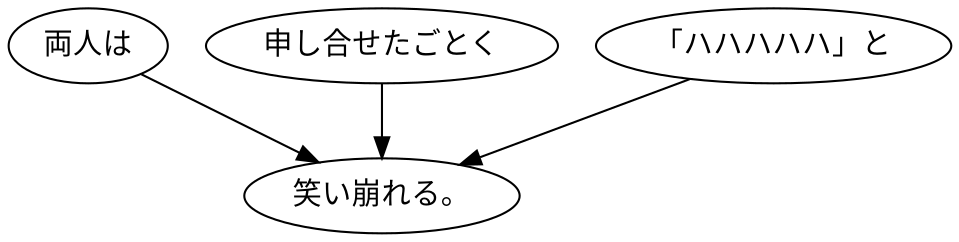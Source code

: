 digraph graph1639 {
	node0 [label="両人は"];
	node1 [label="申し合せたごとく"];
	node2 [label="「ハハハハハ」と"];
	node3 [label="笑い崩れる。"];
	node0 -> node3;
	node1 -> node3;
	node2 -> node3;
}
